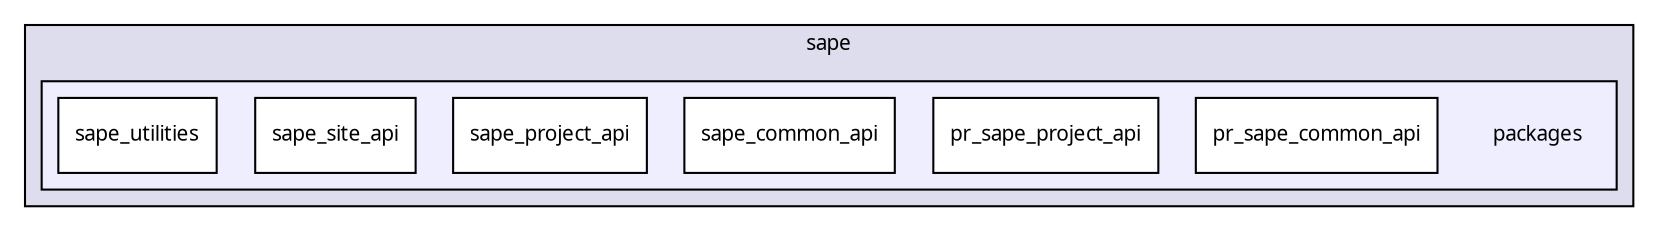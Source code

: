 digraph "packages/sape/packages/" {
  compound=true
  node [ fontsize="10", fontname="FreeSans.ttf"];
  edge [ labelfontsize="10", labelfontname="FreeSans.ttf"];
  subgraph clusterdir_3a6f8de9b067e017cbba8ea481f91ffe {
    graph [ bgcolor="#ddddee", pencolor="black", label="sape" fontname="FreeSans.ttf", fontsize="10", URL="dir_3a6f8de9b067e017cbba8ea481f91ffe.html"]
  subgraph clusterdir_e81e4bd762abaa1eb83a6a6d81685025 {
    graph [ bgcolor="#eeeeff", pencolor="black", label="" URL="dir_e81e4bd762abaa1eb83a6a6d81685025.html"];
    dir_e81e4bd762abaa1eb83a6a6d81685025 [shape=plaintext label="packages"];
    dir_5c875c3445260a64b7707cffc16b9126 [shape=box label="pr_sape_common_api" color="black" fillcolor="white" style="filled" URL="dir_5c875c3445260a64b7707cffc16b9126.html"];
    dir_c0a3b4078fe7e4870dc15b1fc9b2c130 [shape=box label="pr_sape_project_api" color="black" fillcolor="white" style="filled" URL="dir_c0a3b4078fe7e4870dc15b1fc9b2c130.html"];
    dir_f0b6479281080f528d8a0422718fb9cf [shape=box label="sape_common_api" color="black" fillcolor="white" style="filled" URL="dir_f0b6479281080f528d8a0422718fb9cf.html"];
    dir_5e20f7817da524cd7c1581a5058a01c2 [shape=box label="sape_project_api" color="black" fillcolor="white" style="filled" URL="dir_5e20f7817da524cd7c1581a5058a01c2.html"];
    dir_9f7834b3e1d0a7f9779d2a5ce7bcb3dd [shape=box label="sape_site_api" color="black" fillcolor="white" style="filled" URL="dir_9f7834b3e1d0a7f9779d2a5ce7bcb3dd.html"];
    dir_6deb6ac53002d2538eab7bc81e8193e5 [shape=box label="sape_utilities" color="black" fillcolor="white" style="filled" URL="dir_6deb6ac53002d2538eab7bc81e8193e5.html"];
  }
  }
}
